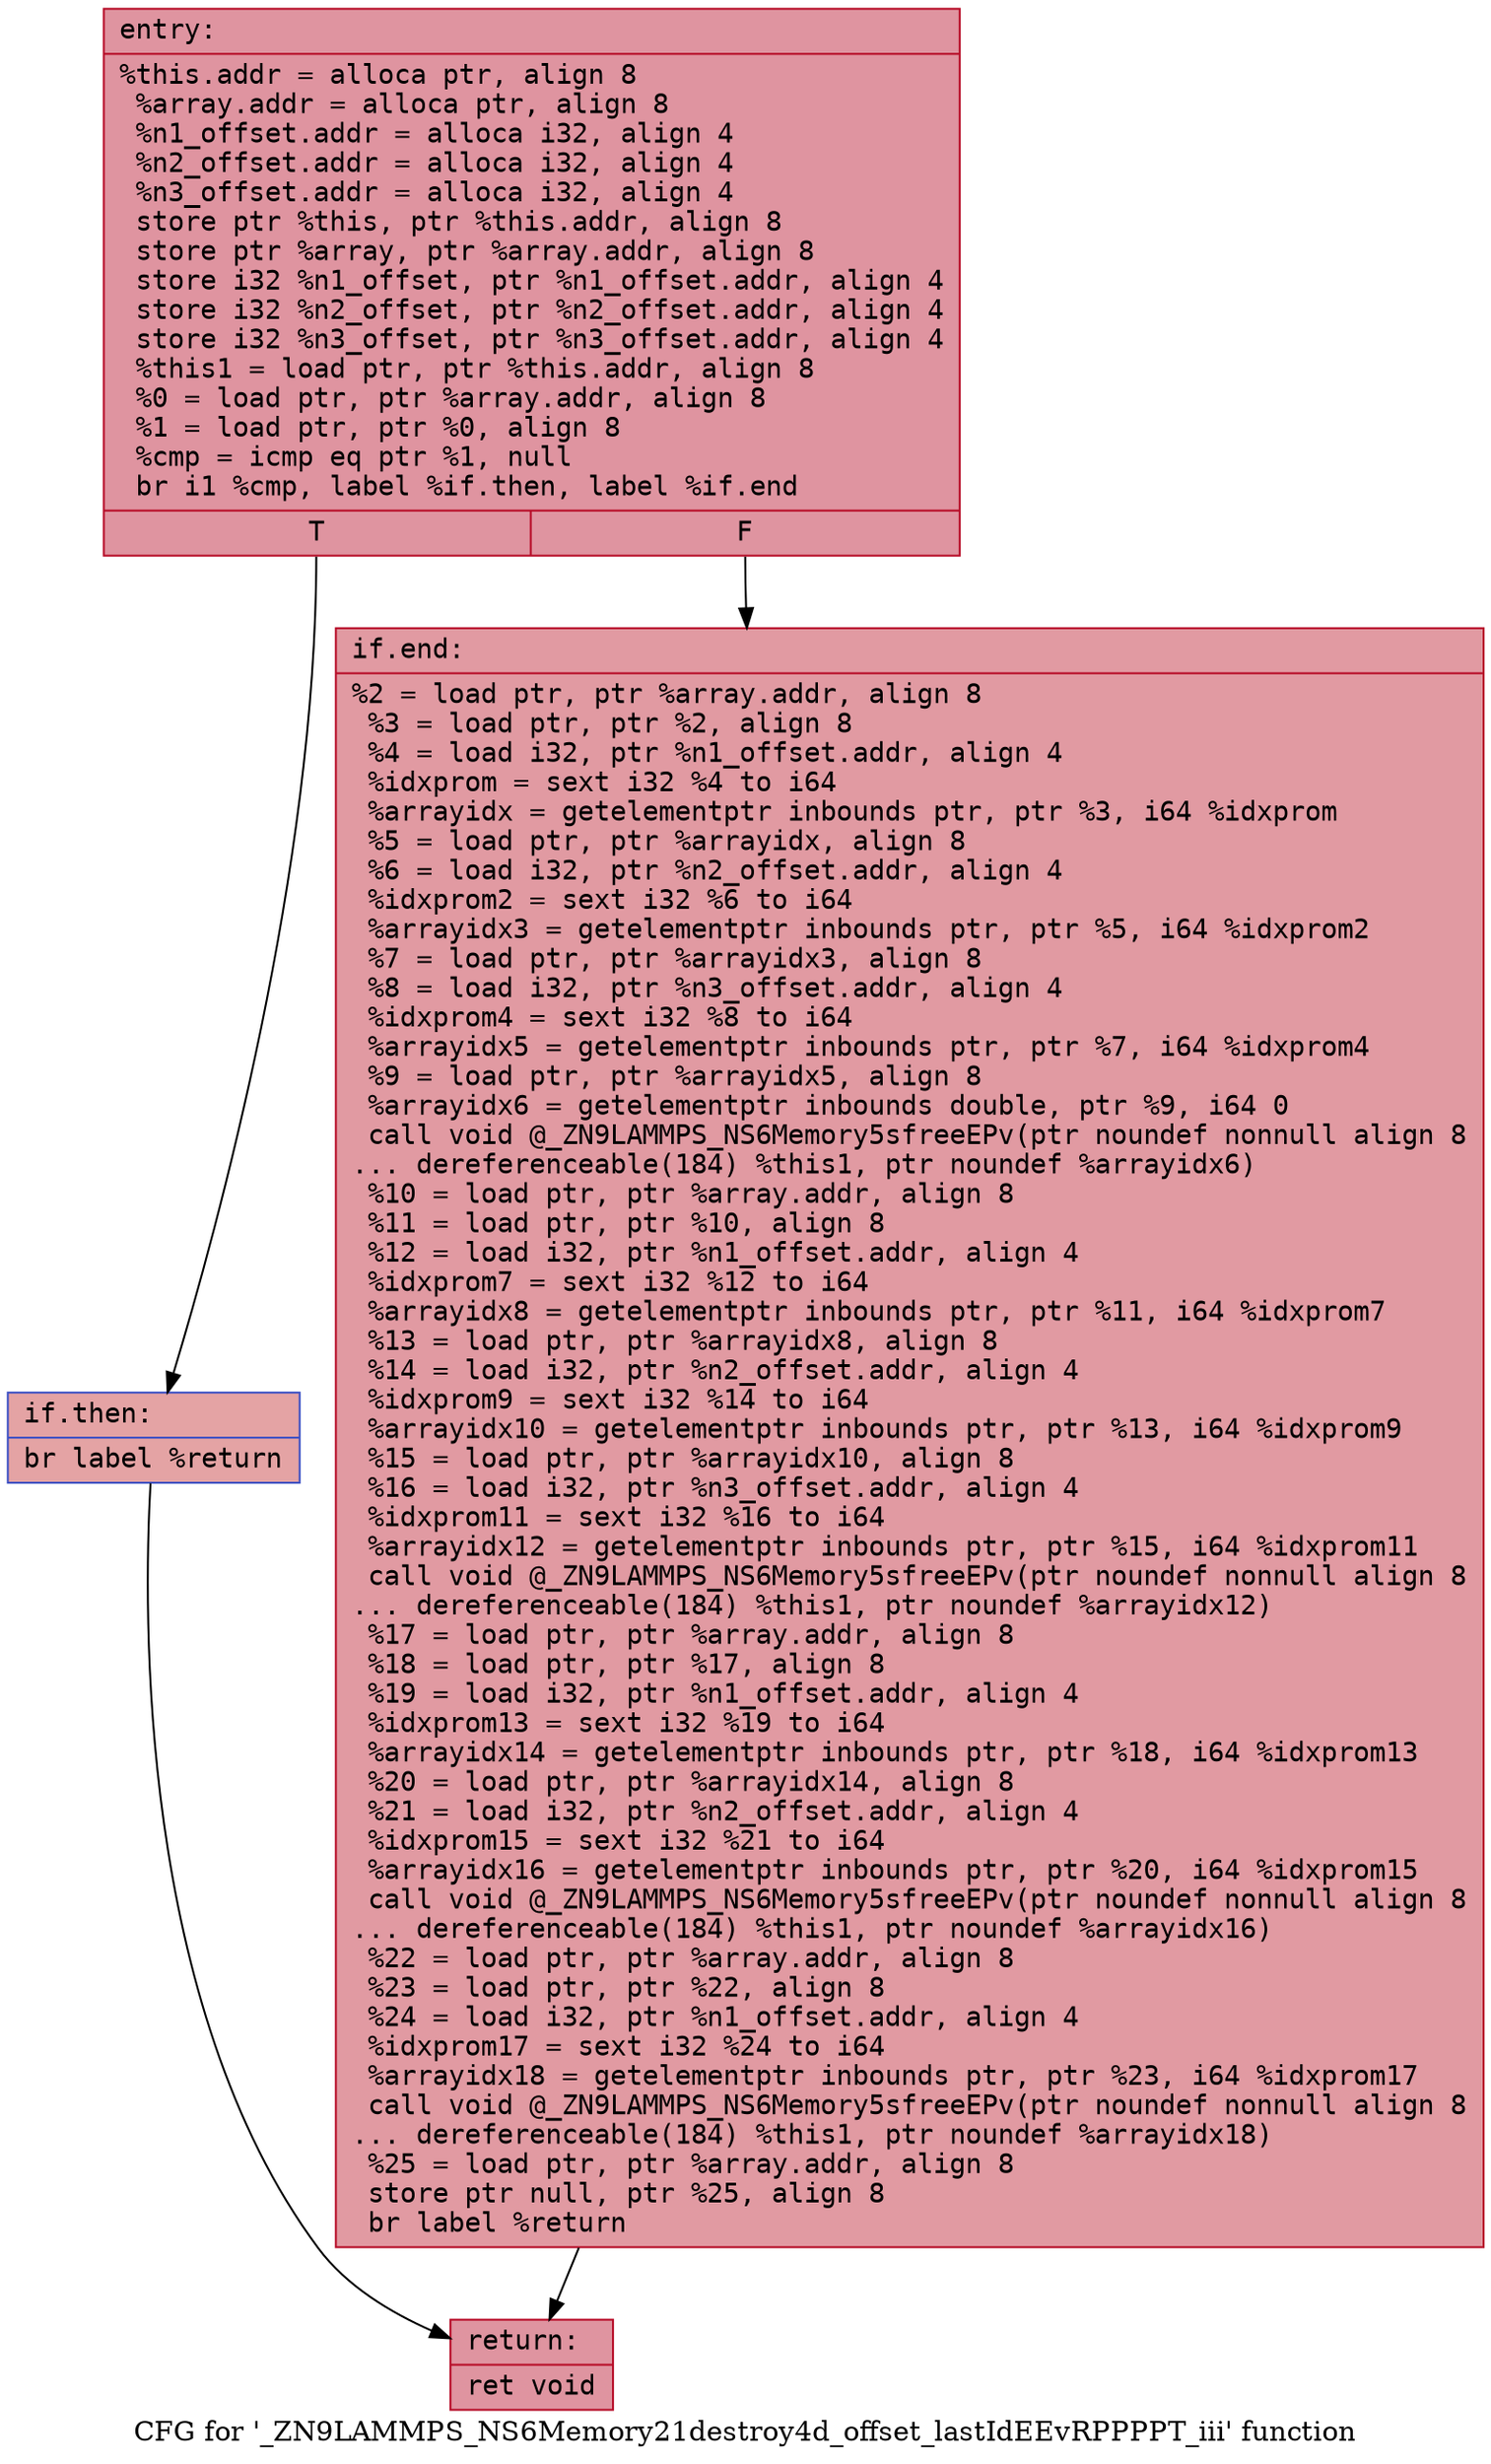 digraph "CFG for '_ZN9LAMMPS_NS6Memory21destroy4d_offset_lastIdEEvRPPPPT_iii' function" {
	label="CFG for '_ZN9LAMMPS_NS6Memory21destroy4d_offset_lastIdEEvRPPPPT_iii' function";

	Node0x560b5149d1e0 [shape=record,color="#b70d28ff", style=filled, fillcolor="#b70d2870" fontname="Courier",label="{entry:\l|  %this.addr = alloca ptr, align 8\l  %array.addr = alloca ptr, align 8\l  %n1_offset.addr = alloca i32, align 4\l  %n2_offset.addr = alloca i32, align 4\l  %n3_offset.addr = alloca i32, align 4\l  store ptr %this, ptr %this.addr, align 8\l  store ptr %array, ptr %array.addr, align 8\l  store i32 %n1_offset, ptr %n1_offset.addr, align 4\l  store i32 %n2_offset, ptr %n2_offset.addr, align 4\l  store i32 %n3_offset, ptr %n3_offset.addr, align 4\l  %this1 = load ptr, ptr %this.addr, align 8\l  %0 = load ptr, ptr %array.addr, align 8\l  %1 = load ptr, ptr %0, align 8\l  %cmp = icmp eq ptr %1, null\l  br i1 %cmp, label %if.then, label %if.end\l|{<s0>T|<s1>F}}"];
	Node0x560b5149d1e0:s0 -> Node0x560b5149d230[tooltip="entry -> if.then\nProbability 37.50%" ];
	Node0x560b5149d1e0:s1 -> Node0x560b5149d400[tooltip="entry -> if.end\nProbability 62.50%" ];
	Node0x560b5149d230 [shape=record,color="#3d50c3ff", style=filled, fillcolor="#c32e3170" fontname="Courier",label="{if.then:\l|  br label %return\l}"];
	Node0x560b5149d230 -> Node0x560b5149d470[tooltip="if.then -> return\nProbability 100.00%" ];
	Node0x560b5149d400 [shape=record,color="#b70d28ff", style=filled, fillcolor="#bb1b2c70" fontname="Courier",label="{if.end:\l|  %2 = load ptr, ptr %array.addr, align 8\l  %3 = load ptr, ptr %2, align 8\l  %4 = load i32, ptr %n1_offset.addr, align 4\l  %idxprom = sext i32 %4 to i64\l  %arrayidx = getelementptr inbounds ptr, ptr %3, i64 %idxprom\l  %5 = load ptr, ptr %arrayidx, align 8\l  %6 = load i32, ptr %n2_offset.addr, align 4\l  %idxprom2 = sext i32 %6 to i64\l  %arrayidx3 = getelementptr inbounds ptr, ptr %5, i64 %idxprom2\l  %7 = load ptr, ptr %arrayidx3, align 8\l  %8 = load i32, ptr %n3_offset.addr, align 4\l  %idxprom4 = sext i32 %8 to i64\l  %arrayidx5 = getelementptr inbounds ptr, ptr %7, i64 %idxprom4\l  %9 = load ptr, ptr %arrayidx5, align 8\l  %arrayidx6 = getelementptr inbounds double, ptr %9, i64 0\l  call void @_ZN9LAMMPS_NS6Memory5sfreeEPv(ptr noundef nonnull align 8\l... dereferenceable(184) %this1, ptr noundef %arrayidx6)\l  %10 = load ptr, ptr %array.addr, align 8\l  %11 = load ptr, ptr %10, align 8\l  %12 = load i32, ptr %n1_offset.addr, align 4\l  %idxprom7 = sext i32 %12 to i64\l  %arrayidx8 = getelementptr inbounds ptr, ptr %11, i64 %idxprom7\l  %13 = load ptr, ptr %arrayidx8, align 8\l  %14 = load i32, ptr %n2_offset.addr, align 4\l  %idxprom9 = sext i32 %14 to i64\l  %arrayidx10 = getelementptr inbounds ptr, ptr %13, i64 %idxprom9\l  %15 = load ptr, ptr %arrayidx10, align 8\l  %16 = load i32, ptr %n3_offset.addr, align 4\l  %idxprom11 = sext i32 %16 to i64\l  %arrayidx12 = getelementptr inbounds ptr, ptr %15, i64 %idxprom11\l  call void @_ZN9LAMMPS_NS6Memory5sfreeEPv(ptr noundef nonnull align 8\l... dereferenceable(184) %this1, ptr noundef %arrayidx12)\l  %17 = load ptr, ptr %array.addr, align 8\l  %18 = load ptr, ptr %17, align 8\l  %19 = load i32, ptr %n1_offset.addr, align 4\l  %idxprom13 = sext i32 %19 to i64\l  %arrayidx14 = getelementptr inbounds ptr, ptr %18, i64 %idxprom13\l  %20 = load ptr, ptr %arrayidx14, align 8\l  %21 = load i32, ptr %n2_offset.addr, align 4\l  %idxprom15 = sext i32 %21 to i64\l  %arrayidx16 = getelementptr inbounds ptr, ptr %20, i64 %idxprom15\l  call void @_ZN9LAMMPS_NS6Memory5sfreeEPv(ptr noundef nonnull align 8\l... dereferenceable(184) %this1, ptr noundef %arrayidx16)\l  %22 = load ptr, ptr %array.addr, align 8\l  %23 = load ptr, ptr %22, align 8\l  %24 = load i32, ptr %n1_offset.addr, align 4\l  %idxprom17 = sext i32 %24 to i64\l  %arrayidx18 = getelementptr inbounds ptr, ptr %23, i64 %idxprom17\l  call void @_ZN9LAMMPS_NS6Memory5sfreeEPv(ptr noundef nonnull align 8\l... dereferenceable(184) %this1, ptr noundef %arrayidx18)\l  %25 = load ptr, ptr %array.addr, align 8\l  store ptr null, ptr %25, align 8\l  br label %return\l}"];
	Node0x560b5149d400 -> Node0x560b5149d470[tooltip="if.end -> return\nProbability 100.00%" ];
	Node0x560b5149d470 [shape=record,color="#b70d28ff", style=filled, fillcolor="#b70d2870" fontname="Courier",label="{return:\l|  ret void\l}"];
}
